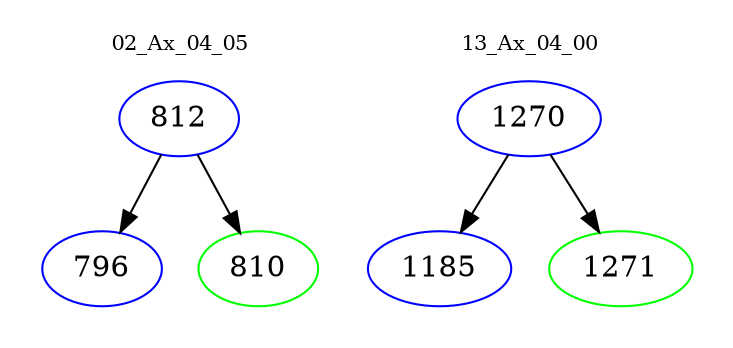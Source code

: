 digraph{
subgraph cluster_0 {
color = white
label = "02_Ax_04_05";
fontsize=10;
T0_812 [label="812", color="blue"]
T0_812 -> T0_796 [color="black"]
T0_796 [label="796", color="blue"]
T0_812 -> T0_810 [color="black"]
T0_810 [label="810", color="green"]
}
subgraph cluster_1 {
color = white
label = "13_Ax_04_00";
fontsize=10;
T1_1270 [label="1270", color="blue"]
T1_1270 -> T1_1185 [color="black"]
T1_1185 [label="1185", color="blue"]
T1_1270 -> T1_1271 [color="black"]
T1_1271 [label="1271", color="green"]
}
}
